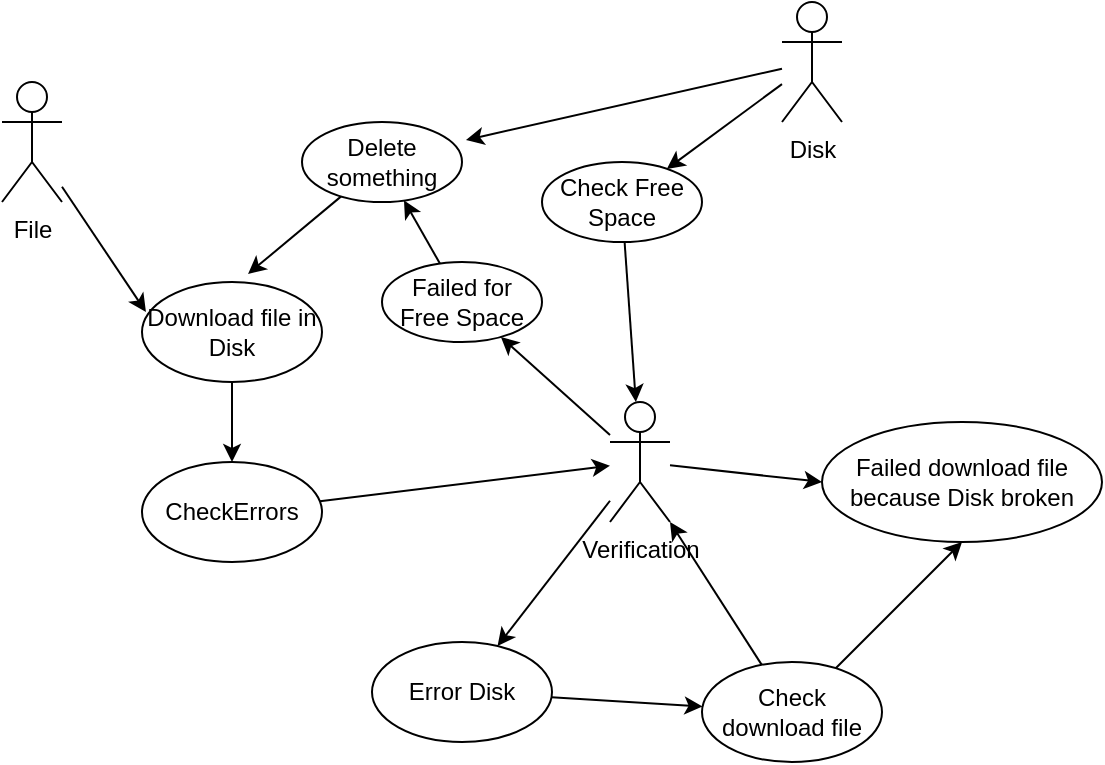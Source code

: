 <mxfile version="21.7.4" type="device">
  <diagram name="Страница — 1" id="5PmundPu9_5DxC-cmLuP">
    <mxGraphModel dx="807" dy="777" grid="1" gridSize="10" guides="1" tooltips="1" connect="1" arrows="1" fold="1" page="1" pageScale="1" pageWidth="827" pageHeight="1169" math="0" shadow="0">
      <root>
        <mxCell id="0" />
        <mxCell id="1" parent="0" />
        <mxCell id="rfkcQuI-JUuW1YwND3BE-13" style="rounded=0;orthogonalLoop=1;jettySize=auto;html=1;" edge="1" parent="1" source="rfkcQuI-JUuW1YwND3BE-1" target="rfkcQuI-JUuW1YwND3BE-12">
          <mxGeometry relative="1" as="geometry" />
        </mxCell>
        <mxCell id="rfkcQuI-JUuW1YwND3BE-41" style="edgeStyle=none;rounded=0;orthogonalLoop=1;jettySize=auto;html=1;entryX=1.025;entryY=0.225;entryDx=0;entryDy=0;entryPerimeter=0;" edge="1" parent="1" source="rfkcQuI-JUuW1YwND3BE-1" target="rfkcQuI-JUuW1YwND3BE-39">
          <mxGeometry relative="1" as="geometry" />
        </mxCell>
        <mxCell id="rfkcQuI-JUuW1YwND3BE-1" value="Disk" style="shape=umlActor;verticalLabelPosition=bottom;verticalAlign=top;html=1;" vertex="1" parent="1">
          <mxGeometry x="470" y="120" width="30" height="60" as="geometry" />
        </mxCell>
        <mxCell id="rfkcQuI-JUuW1YwND3BE-20" style="rounded=0;orthogonalLoop=1;jettySize=auto;html=1;entryX=0.022;entryY=0.3;entryDx=0;entryDy=0;entryPerimeter=0;" edge="1" parent="1" source="rfkcQuI-JUuW1YwND3BE-2" target="rfkcQuI-JUuW1YwND3BE-17">
          <mxGeometry relative="1" as="geometry" />
        </mxCell>
        <mxCell id="rfkcQuI-JUuW1YwND3BE-2" value="File" style="shape=umlActor;verticalLabelPosition=bottom;verticalAlign=top;html=1;" vertex="1" parent="1">
          <mxGeometry x="80" y="160" width="30" height="60" as="geometry" />
        </mxCell>
        <mxCell id="rfkcQuI-JUuW1YwND3BE-16" style="rounded=0;orthogonalLoop=1;jettySize=auto;html=1;" edge="1" parent="1" source="rfkcQuI-JUuW1YwND3BE-3" target="rfkcQuI-JUuW1YwND3BE-15">
          <mxGeometry relative="1" as="geometry" />
        </mxCell>
        <mxCell id="rfkcQuI-JUuW1YwND3BE-28" style="edgeStyle=none;rounded=0;orthogonalLoop=1;jettySize=auto;html=1;" edge="1" parent="1" source="rfkcQuI-JUuW1YwND3BE-3" target="rfkcQuI-JUuW1YwND3BE-27">
          <mxGeometry relative="1" as="geometry" />
        </mxCell>
        <mxCell id="rfkcQuI-JUuW1YwND3BE-36" style="edgeStyle=none;rounded=0;orthogonalLoop=1;jettySize=auto;html=1;entryX=0;entryY=0.5;entryDx=0;entryDy=0;" edge="1" parent="1" source="rfkcQuI-JUuW1YwND3BE-3" target="rfkcQuI-JUuW1YwND3BE-35">
          <mxGeometry relative="1" as="geometry" />
        </mxCell>
        <mxCell id="rfkcQuI-JUuW1YwND3BE-3" value="Verification" style="shape=umlActor;verticalLabelPosition=bottom;verticalAlign=top;html=1;" vertex="1" parent="1">
          <mxGeometry x="384" y="320" width="30" height="60" as="geometry" />
        </mxCell>
        <mxCell id="rfkcQuI-JUuW1YwND3BE-14" style="rounded=0;orthogonalLoop=1;jettySize=auto;html=1;" edge="1" parent="1" source="rfkcQuI-JUuW1YwND3BE-12" target="rfkcQuI-JUuW1YwND3BE-3">
          <mxGeometry relative="1" as="geometry" />
        </mxCell>
        <mxCell id="rfkcQuI-JUuW1YwND3BE-12" value="Check Free Space" style="ellipse;whiteSpace=wrap;html=1;" vertex="1" parent="1">
          <mxGeometry x="350" y="200" width="80" height="40" as="geometry" />
        </mxCell>
        <mxCell id="rfkcQuI-JUuW1YwND3BE-40" style="edgeStyle=none;rounded=0;orthogonalLoop=1;jettySize=auto;html=1;" edge="1" parent="1" source="rfkcQuI-JUuW1YwND3BE-15" target="rfkcQuI-JUuW1YwND3BE-39">
          <mxGeometry relative="1" as="geometry" />
        </mxCell>
        <mxCell id="rfkcQuI-JUuW1YwND3BE-15" value="Failed for Free Space" style="ellipse;whiteSpace=wrap;html=1;" vertex="1" parent="1">
          <mxGeometry x="270" y="250" width="80" height="40" as="geometry" />
        </mxCell>
        <mxCell id="rfkcQuI-JUuW1YwND3BE-23" style="edgeStyle=orthogonalEdgeStyle;rounded=0;orthogonalLoop=1;jettySize=auto;html=1;entryX=0.5;entryY=0;entryDx=0;entryDy=0;" edge="1" parent="1" source="rfkcQuI-JUuW1YwND3BE-17" target="rfkcQuI-JUuW1YwND3BE-22">
          <mxGeometry relative="1" as="geometry" />
        </mxCell>
        <mxCell id="rfkcQuI-JUuW1YwND3BE-17" value="Download file in Disk" style="ellipse;whiteSpace=wrap;html=1;" vertex="1" parent="1">
          <mxGeometry x="150" y="260" width="90" height="50" as="geometry" />
        </mxCell>
        <mxCell id="rfkcQuI-JUuW1YwND3BE-26" style="edgeStyle=none;rounded=0;orthogonalLoop=1;jettySize=auto;html=1;" edge="1" parent="1" source="rfkcQuI-JUuW1YwND3BE-22" target="rfkcQuI-JUuW1YwND3BE-3">
          <mxGeometry relative="1" as="geometry" />
        </mxCell>
        <mxCell id="rfkcQuI-JUuW1YwND3BE-22" value="CheckErrors" style="ellipse;whiteSpace=wrap;html=1;" vertex="1" parent="1">
          <mxGeometry x="150" y="350" width="90" height="50" as="geometry" />
        </mxCell>
        <mxCell id="rfkcQuI-JUuW1YwND3BE-31" style="edgeStyle=none;rounded=0;orthogonalLoop=1;jettySize=auto;html=1;" edge="1" parent="1" source="rfkcQuI-JUuW1YwND3BE-27" target="rfkcQuI-JUuW1YwND3BE-30">
          <mxGeometry relative="1" as="geometry" />
        </mxCell>
        <mxCell id="rfkcQuI-JUuW1YwND3BE-27" value="Error Disk" style="ellipse;whiteSpace=wrap;html=1;" vertex="1" parent="1">
          <mxGeometry x="265" y="440" width="90" height="50" as="geometry" />
        </mxCell>
        <mxCell id="rfkcQuI-JUuW1YwND3BE-34" style="edgeStyle=none;rounded=0;orthogonalLoop=1;jettySize=auto;html=1;entryX=1;entryY=1;entryDx=0;entryDy=0;entryPerimeter=0;" edge="1" parent="1" source="rfkcQuI-JUuW1YwND3BE-30" target="rfkcQuI-JUuW1YwND3BE-3">
          <mxGeometry relative="1" as="geometry" />
        </mxCell>
        <mxCell id="rfkcQuI-JUuW1YwND3BE-44" style="edgeStyle=none;rounded=0;orthogonalLoop=1;jettySize=auto;html=1;entryX=0.5;entryY=1;entryDx=0;entryDy=0;" edge="1" parent="1" source="rfkcQuI-JUuW1YwND3BE-30" target="rfkcQuI-JUuW1YwND3BE-35">
          <mxGeometry relative="1" as="geometry" />
        </mxCell>
        <mxCell id="rfkcQuI-JUuW1YwND3BE-30" value="Check download file" style="ellipse;whiteSpace=wrap;html=1;" vertex="1" parent="1">
          <mxGeometry x="430" y="450" width="90" height="50" as="geometry" />
        </mxCell>
        <mxCell id="rfkcQuI-JUuW1YwND3BE-35" value="Failed download file because Disk broken" style="ellipse;whiteSpace=wrap;html=1;" vertex="1" parent="1">
          <mxGeometry x="490" y="330" width="140" height="60" as="geometry" />
        </mxCell>
        <mxCell id="rfkcQuI-JUuW1YwND3BE-42" style="edgeStyle=none;rounded=0;orthogonalLoop=1;jettySize=auto;html=1;entryX=0.589;entryY=-0.08;entryDx=0;entryDy=0;entryPerimeter=0;" edge="1" parent="1" source="rfkcQuI-JUuW1YwND3BE-39" target="rfkcQuI-JUuW1YwND3BE-17">
          <mxGeometry relative="1" as="geometry" />
        </mxCell>
        <mxCell id="rfkcQuI-JUuW1YwND3BE-39" value="Delete something" style="ellipse;whiteSpace=wrap;html=1;" vertex="1" parent="1">
          <mxGeometry x="230" y="180" width="80" height="40" as="geometry" />
        </mxCell>
      </root>
    </mxGraphModel>
  </diagram>
</mxfile>
